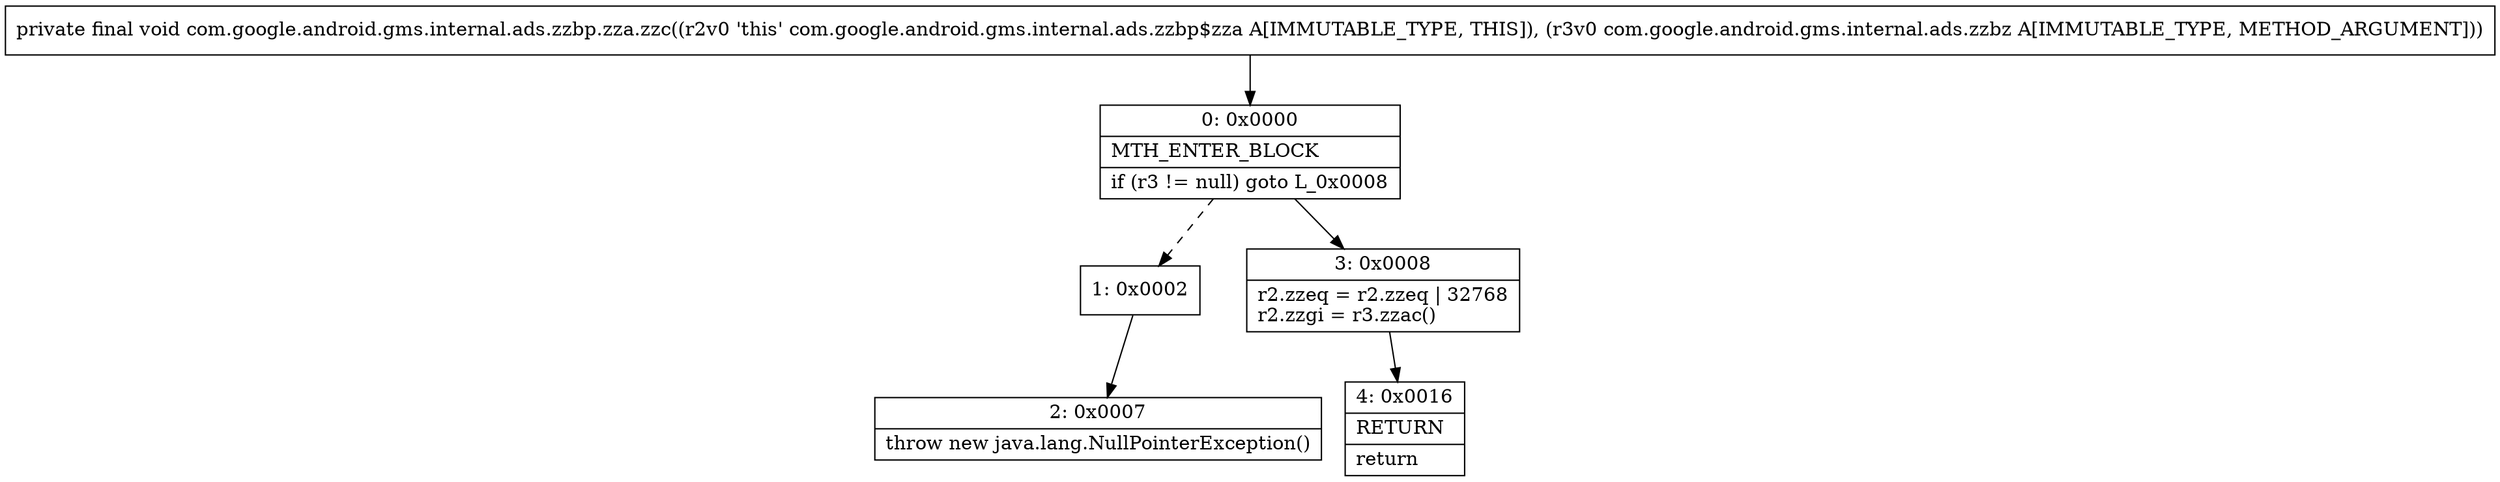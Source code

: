 digraph "CFG forcom.google.android.gms.internal.ads.zzbp.zza.zzc(Lcom\/google\/android\/gms\/internal\/ads\/zzbz;)V" {
Node_0 [shape=record,label="{0\:\ 0x0000|MTH_ENTER_BLOCK\l|if (r3 != null) goto L_0x0008\l}"];
Node_1 [shape=record,label="{1\:\ 0x0002}"];
Node_2 [shape=record,label="{2\:\ 0x0007|throw new java.lang.NullPointerException()\l}"];
Node_3 [shape=record,label="{3\:\ 0x0008|r2.zzeq = r2.zzeq \| 32768\lr2.zzgi = r3.zzac()\l}"];
Node_4 [shape=record,label="{4\:\ 0x0016|RETURN\l|return\l}"];
MethodNode[shape=record,label="{private final void com.google.android.gms.internal.ads.zzbp.zza.zzc((r2v0 'this' com.google.android.gms.internal.ads.zzbp$zza A[IMMUTABLE_TYPE, THIS]), (r3v0 com.google.android.gms.internal.ads.zzbz A[IMMUTABLE_TYPE, METHOD_ARGUMENT])) }"];
MethodNode -> Node_0;
Node_0 -> Node_1[style=dashed];
Node_0 -> Node_3;
Node_1 -> Node_2;
Node_3 -> Node_4;
}

